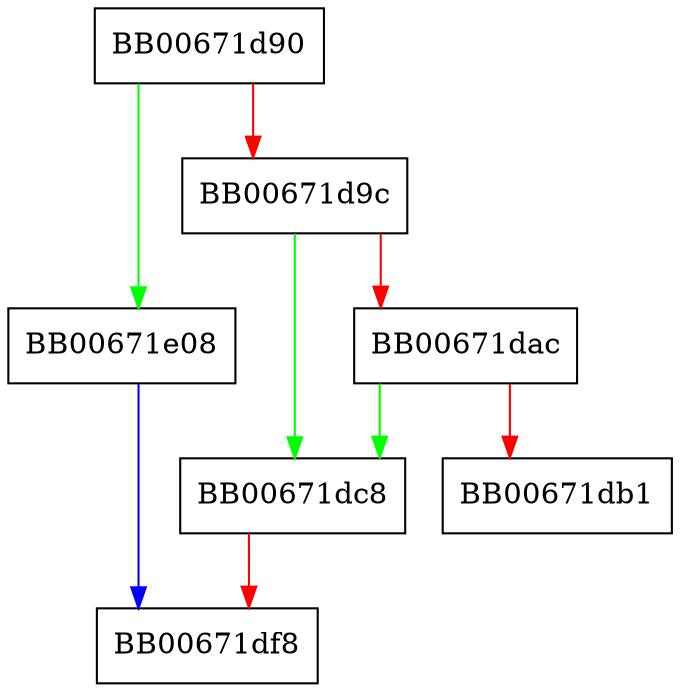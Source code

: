 digraph X509at_delete_attr {
  node [shape="box"];
  graph [splines=ortho];
  BB00671d90 -> BB00671e08 [color="green"];
  BB00671d90 -> BB00671d9c [color="red"];
  BB00671d9c -> BB00671dc8 [color="green"];
  BB00671d9c -> BB00671dac [color="red"];
  BB00671dac -> BB00671dc8 [color="green"];
  BB00671dac -> BB00671db1 [color="red"];
  BB00671dc8 -> BB00671df8 [color="red"];
  BB00671e08 -> BB00671df8 [color="blue"];
}